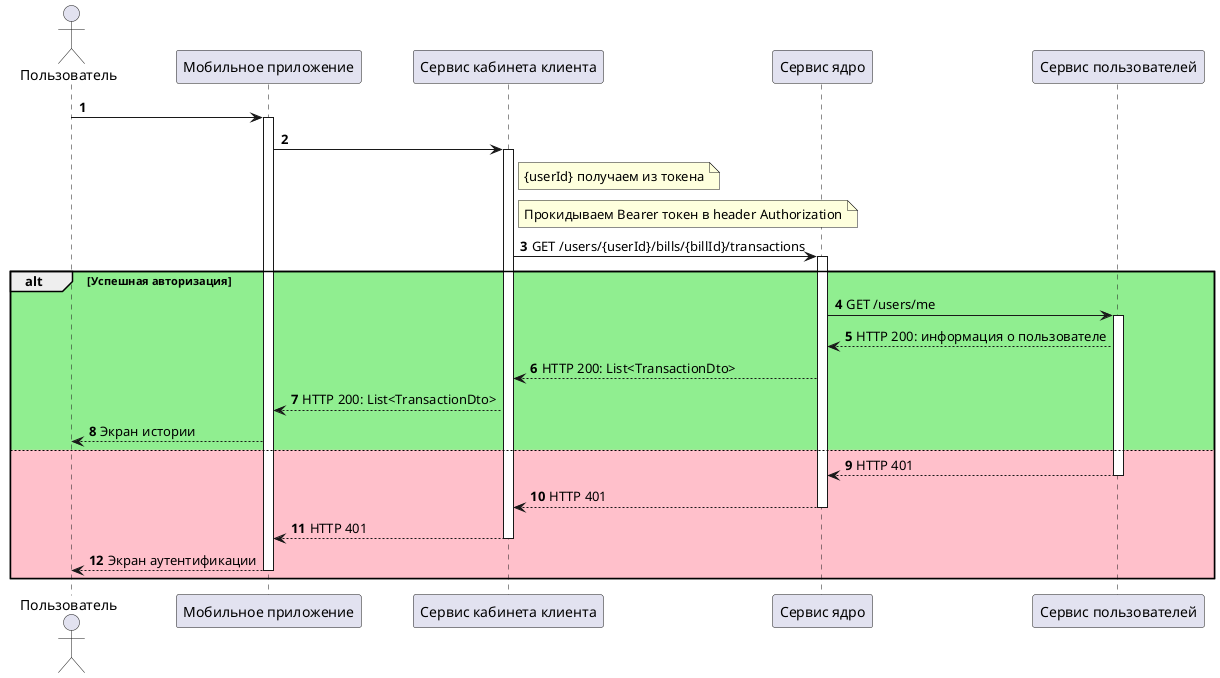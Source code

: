 @startuml
'https://plantuml.com/sequence-diagram

autonumber

actor "Пользователь" as User
participant "Мобильное приложение" as MobileApp
participant "Сервис кабинета клиента" as ClientService
participant "Сервис ядро" as CoreService
participant "Сервис пользователей" as UserService

User -> MobileApp
activate MobileApp

    MobileApp -> ClientService
    activate ClientService

        note right ClientService
        {userId} получаем из токена
        end note

        note right ClientService
        Прокидываем Bearer токен в header Authorization
        end note

        ClientService -> CoreService: GET /users/{userId}/bills/{billId}/transactions
        activate CoreService

alt #lightgreen Успешная авторизация
            CoreService -> UserService: GET /users/me
            activate UserService
            CoreService <-- UserService: HTTP 200: информация о пользователе
            ClientService <-- CoreService: HTTP 200: List<TransactionDto>
            MobileApp <-- ClientService: HTTP 200: List<TransactionDto>
            User <-- MobileApp: Экран истории
else #pink
            return HTTP 401
        return HTTP 401
    return HTTP 401
return Экран аутентификации
end

@enduml
